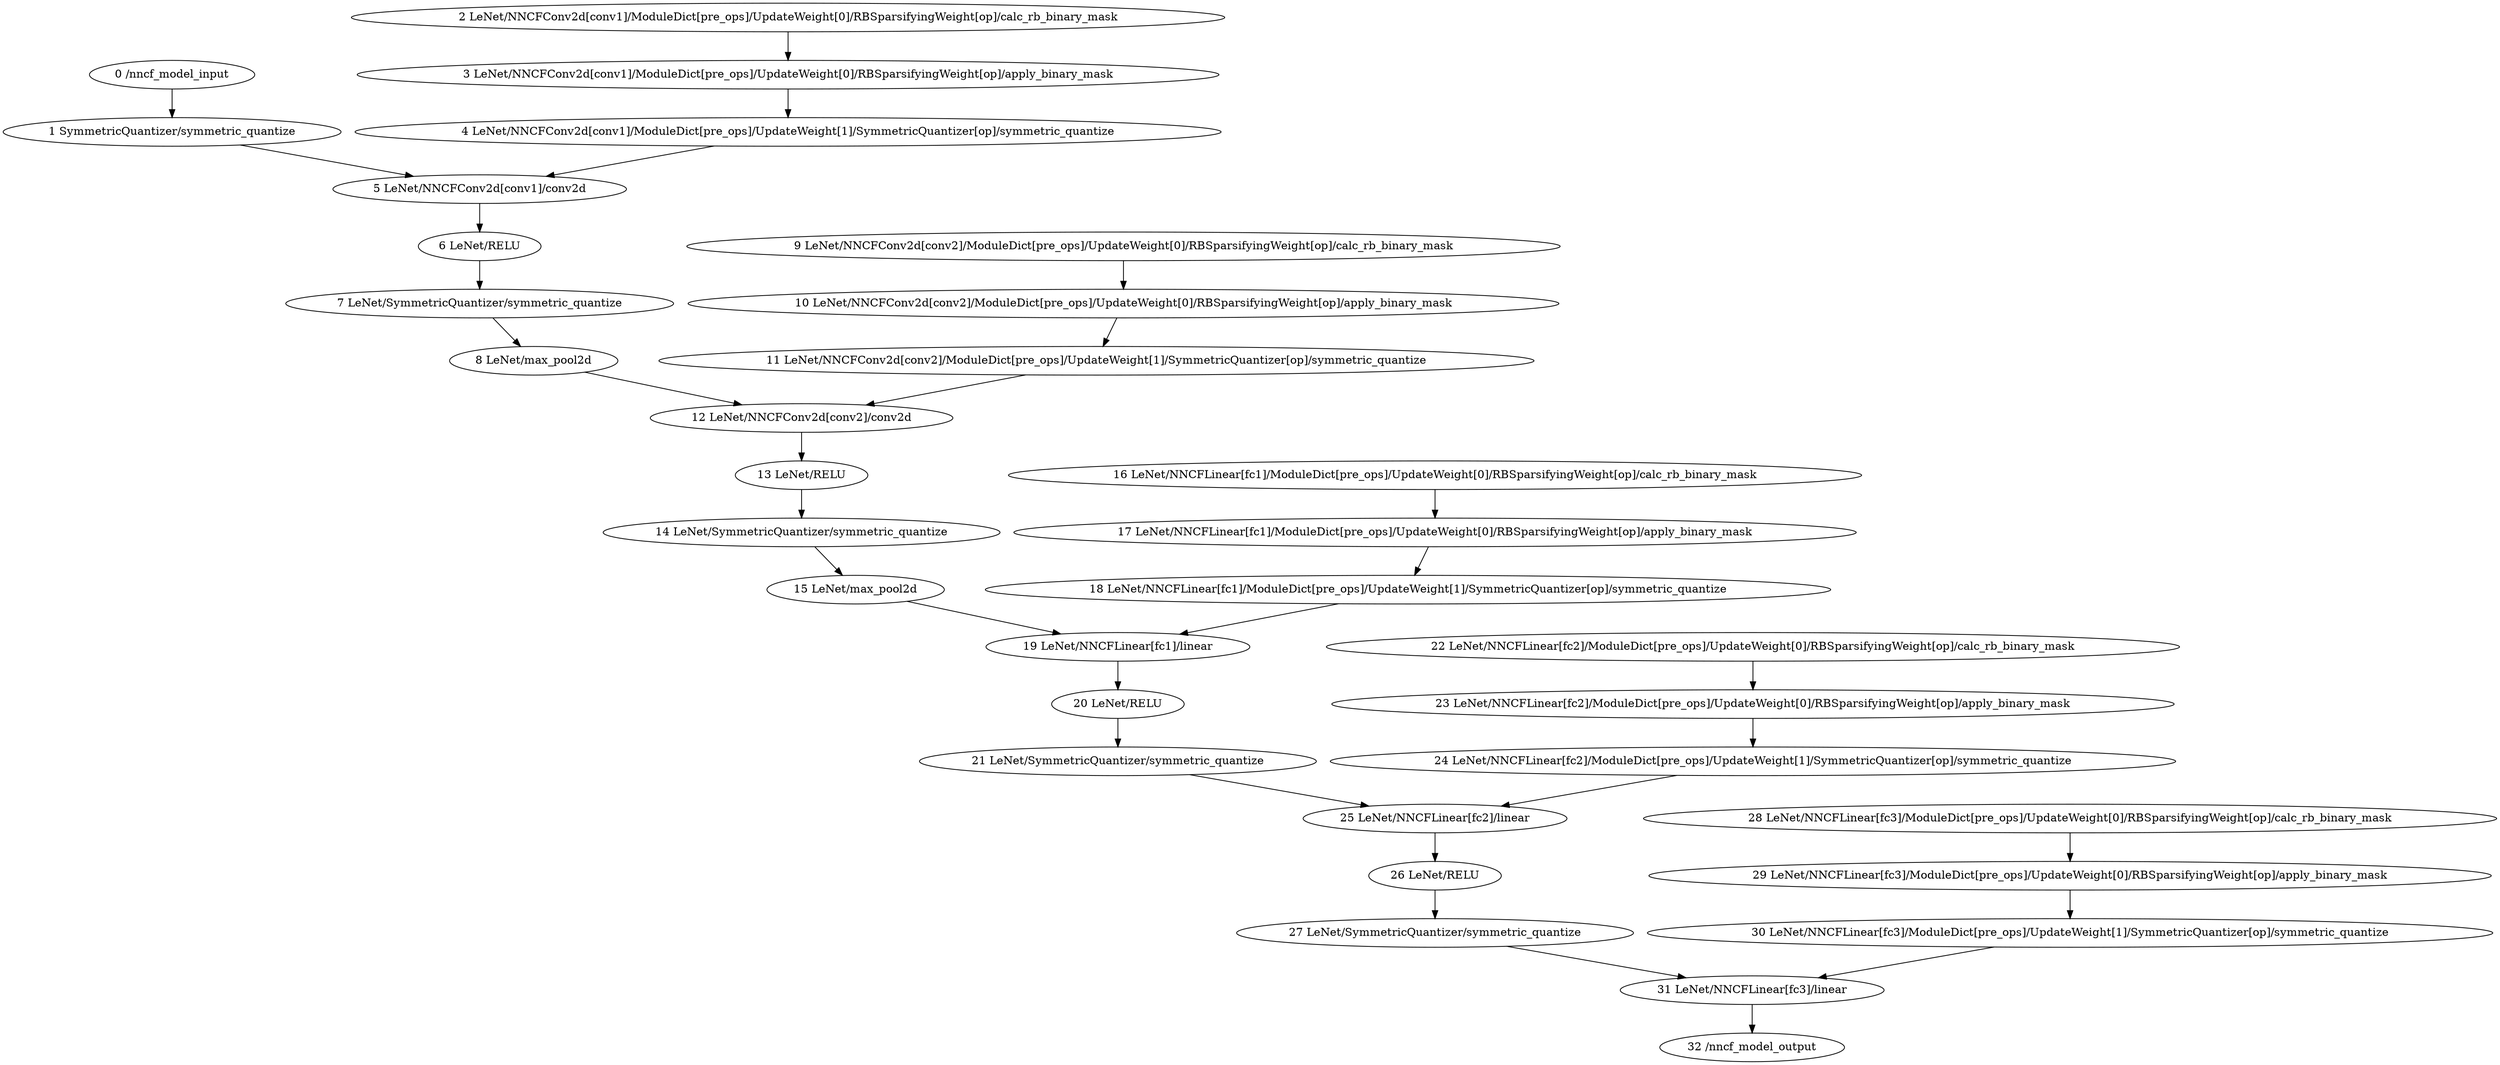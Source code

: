 strict digraph  {
"0 /nncf_model_input" [id=0, scope="", type=nncf_model_input];
"1 SymmetricQuantizer/symmetric_quantize" [id=1, scope=SymmetricQuantizer, type=symmetric_quantize];
"2 LeNet/NNCFConv2d[conv1]/ModuleDict[pre_ops]/UpdateWeight[0]/RBSparsifyingWeight[op]/calc_rb_binary_mask" [id=2, scope="LeNet/NNCFConv2d[conv1]/ModuleDict[pre_ops]/UpdateWeight[0]/RBSparsifyingWeight[op]", type=calc_rb_binary_mask];
"3 LeNet/NNCFConv2d[conv1]/ModuleDict[pre_ops]/UpdateWeight[0]/RBSparsifyingWeight[op]/apply_binary_mask" [id=3, scope="LeNet/NNCFConv2d[conv1]/ModuleDict[pre_ops]/UpdateWeight[0]/RBSparsifyingWeight[op]", type=apply_binary_mask];
"4 LeNet/NNCFConv2d[conv1]/ModuleDict[pre_ops]/UpdateWeight[1]/SymmetricQuantizer[op]/symmetric_quantize" [id=4, scope="LeNet/NNCFConv2d[conv1]/ModuleDict[pre_ops]/UpdateWeight[1]/SymmetricQuantizer[op]", type=symmetric_quantize];
"5 LeNet/NNCFConv2d[conv1]/conv2d" [id=5, scope="LeNet/NNCFConv2d[conv1]", type=conv2d];
"6 LeNet/RELU" [id=6, scope=LeNet, type=RELU];
"7 LeNet/SymmetricQuantizer/symmetric_quantize" [id=7, scope="LeNet/SymmetricQuantizer", type=symmetric_quantize];
"8 LeNet/max_pool2d" [id=8, scope=LeNet, type=max_pool2d];
"9 LeNet/NNCFConv2d[conv2]/ModuleDict[pre_ops]/UpdateWeight[0]/RBSparsifyingWeight[op]/calc_rb_binary_mask" [id=9, scope="LeNet/NNCFConv2d[conv2]/ModuleDict[pre_ops]/UpdateWeight[0]/RBSparsifyingWeight[op]", type=calc_rb_binary_mask];
"10 LeNet/NNCFConv2d[conv2]/ModuleDict[pre_ops]/UpdateWeight[0]/RBSparsifyingWeight[op]/apply_binary_mask" [id=10, scope="LeNet/NNCFConv2d[conv2]/ModuleDict[pre_ops]/UpdateWeight[0]/RBSparsifyingWeight[op]", type=apply_binary_mask];
"11 LeNet/NNCFConv2d[conv2]/ModuleDict[pre_ops]/UpdateWeight[1]/SymmetricQuantizer[op]/symmetric_quantize" [id=11, scope="LeNet/NNCFConv2d[conv2]/ModuleDict[pre_ops]/UpdateWeight[1]/SymmetricQuantizer[op]", type=symmetric_quantize];
"12 LeNet/NNCFConv2d[conv2]/conv2d" [id=12, scope="LeNet/NNCFConv2d[conv2]", type=conv2d];
"13 LeNet/RELU" [id=13, scope=LeNet, type=RELU];
"14 LeNet/SymmetricQuantizer/symmetric_quantize" [id=14, scope="LeNet/SymmetricQuantizer", type=symmetric_quantize];
"15 LeNet/max_pool2d" [id=15, scope=LeNet, type=max_pool2d];
"16 LeNet/NNCFLinear[fc1]/ModuleDict[pre_ops]/UpdateWeight[0]/RBSparsifyingWeight[op]/calc_rb_binary_mask" [id=16, scope="LeNet/NNCFLinear[fc1]/ModuleDict[pre_ops]/UpdateWeight[0]/RBSparsifyingWeight[op]", type=calc_rb_binary_mask];
"17 LeNet/NNCFLinear[fc1]/ModuleDict[pre_ops]/UpdateWeight[0]/RBSparsifyingWeight[op]/apply_binary_mask" [id=17, scope="LeNet/NNCFLinear[fc1]/ModuleDict[pre_ops]/UpdateWeight[0]/RBSparsifyingWeight[op]", type=apply_binary_mask];
"18 LeNet/NNCFLinear[fc1]/ModuleDict[pre_ops]/UpdateWeight[1]/SymmetricQuantizer[op]/symmetric_quantize" [id=18, scope="LeNet/NNCFLinear[fc1]/ModuleDict[pre_ops]/UpdateWeight[1]/SymmetricQuantizer[op]", type=symmetric_quantize];
"19 LeNet/NNCFLinear[fc1]/linear" [id=19, scope="LeNet/NNCFLinear[fc1]", type=linear];
"20 LeNet/RELU" [id=20, scope=LeNet, type=RELU];
"21 LeNet/SymmetricQuantizer/symmetric_quantize" [id=21, scope="LeNet/SymmetricQuantizer", type=symmetric_quantize];
"22 LeNet/NNCFLinear[fc2]/ModuleDict[pre_ops]/UpdateWeight[0]/RBSparsifyingWeight[op]/calc_rb_binary_mask" [id=22, scope="LeNet/NNCFLinear[fc2]/ModuleDict[pre_ops]/UpdateWeight[0]/RBSparsifyingWeight[op]", type=calc_rb_binary_mask];
"23 LeNet/NNCFLinear[fc2]/ModuleDict[pre_ops]/UpdateWeight[0]/RBSparsifyingWeight[op]/apply_binary_mask" [id=23, scope="LeNet/NNCFLinear[fc2]/ModuleDict[pre_ops]/UpdateWeight[0]/RBSparsifyingWeight[op]", type=apply_binary_mask];
"24 LeNet/NNCFLinear[fc2]/ModuleDict[pre_ops]/UpdateWeight[1]/SymmetricQuantizer[op]/symmetric_quantize" [id=24, scope="LeNet/NNCFLinear[fc2]/ModuleDict[pre_ops]/UpdateWeight[1]/SymmetricQuantizer[op]", type=symmetric_quantize];
"25 LeNet/NNCFLinear[fc2]/linear" [id=25, scope="LeNet/NNCFLinear[fc2]", type=linear];
"26 LeNet/RELU" [id=26, scope=LeNet, type=RELU];
"27 LeNet/SymmetricQuantizer/symmetric_quantize" [id=27, scope="LeNet/SymmetricQuantizer", type=symmetric_quantize];
"28 LeNet/NNCFLinear[fc3]/ModuleDict[pre_ops]/UpdateWeight[0]/RBSparsifyingWeight[op]/calc_rb_binary_mask" [id=28, scope="LeNet/NNCFLinear[fc3]/ModuleDict[pre_ops]/UpdateWeight[0]/RBSparsifyingWeight[op]", type=calc_rb_binary_mask];
"29 LeNet/NNCFLinear[fc3]/ModuleDict[pre_ops]/UpdateWeight[0]/RBSparsifyingWeight[op]/apply_binary_mask" [id=29, scope="LeNet/NNCFLinear[fc3]/ModuleDict[pre_ops]/UpdateWeight[0]/RBSparsifyingWeight[op]", type=apply_binary_mask];
"30 LeNet/NNCFLinear[fc3]/ModuleDict[pre_ops]/UpdateWeight[1]/SymmetricQuantizer[op]/symmetric_quantize" [id=30, scope="LeNet/NNCFLinear[fc3]/ModuleDict[pre_ops]/UpdateWeight[1]/SymmetricQuantizer[op]", type=symmetric_quantize];
"31 LeNet/NNCFLinear[fc3]/linear" [id=31, scope="LeNet/NNCFLinear[fc3]", type=linear];
"32 /nncf_model_output" [id=32, scope="", type=nncf_model_output];
"0 /nncf_model_input" -> "1 SymmetricQuantizer/symmetric_quantize";
"1 SymmetricQuantizer/symmetric_quantize" -> "5 LeNet/NNCFConv2d[conv1]/conv2d";
"2 LeNet/NNCFConv2d[conv1]/ModuleDict[pre_ops]/UpdateWeight[0]/RBSparsifyingWeight[op]/calc_rb_binary_mask" -> "3 LeNet/NNCFConv2d[conv1]/ModuleDict[pre_ops]/UpdateWeight[0]/RBSparsifyingWeight[op]/apply_binary_mask";
"3 LeNet/NNCFConv2d[conv1]/ModuleDict[pre_ops]/UpdateWeight[0]/RBSparsifyingWeight[op]/apply_binary_mask" -> "4 LeNet/NNCFConv2d[conv1]/ModuleDict[pre_ops]/UpdateWeight[1]/SymmetricQuantizer[op]/symmetric_quantize";
"4 LeNet/NNCFConv2d[conv1]/ModuleDict[pre_ops]/UpdateWeight[1]/SymmetricQuantizer[op]/symmetric_quantize" -> "5 LeNet/NNCFConv2d[conv1]/conv2d";
"5 LeNet/NNCFConv2d[conv1]/conv2d" -> "6 LeNet/RELU";
"6 LeNet/RELU" -> "7 LeNet/SymmetricQuantizer/symmetric_quantize";
"7 LeNet/SymmetricQuantizer/symmetric_quantize" -> "8 LeNet/max_pool2d";
"8 LeNet/max_pool2d" -> "12 LeNet/NNCFConv2d[conv2]/conv2d";
"9 LeNet/NNCFConv2d[conv2]/ModuleDict[pre_ops]/UpdateWeight[0]/RBSparsifyingWeight[op]/calc_rb_binary_mask" -> "10 LeNet/NNCFConv2d[conv2]/ModuleDict[pre_ops]/UpdateWeight[0]/RBSparsifyingWeight[op]/apply_binary_mask";
"10 LeNet/NNCFConv2d[conv2]/ModuleDict[pre_ops]/UpdateWeight[0]/RBSparsifyingWeight[op]/apply_binary_mask" -> "11 LeNet/NNCFConv2d[conv2]/ModuleDict[pre_ops]/UpdateWeight[1]/SymmetricQuantizer[op]/symmetric_quantize";
"11 LeNet/NNCFConv2d[conv2]/ModuleDict[pre_ops]/UpdateWeight[1]/SymmetricQuantizer[op]/symmetric_quantize" -> "12 LeNet/NNCFConv2d[conv2]/conv2d";
"12 LeNet/NNCFConv2d[conv2]/conv2d" -> "13 LeNet/RELU";
"13 LeNet/RELU" -> "14 LeNet/SymmetricQuantizer/symmetric_quantize";
"14 LeNet/SymmetricQuantizer/symmetric_quantize" -> "15 LeNet/max_pool2d";
"15 LeNet/max_pool2d" -> "19 LeNet/NNCFLinear[fc1]/linear";
"16 LeNet/NNCFLinear[fc1]/ModuleDict[pre_ops]/UpdateWeight[0]/RBSparsifyingWeight[op]/calc_rb_binary_mask" -> "17 LeNet/NNCFLinear[fc1]/ModuleDict[pre_ops]/UpdateWeight[0]/RBSparsifyingWeight[op]/apply_binary_mask";
"17 LeNet/NNCFLinear[fc1]/ModuleDict[pre_ops]/UpdateWeight[0]/RBSparsifyingWeight[op]/apply_binary_mask" -> "18 LeNet/NNCFLinear[fc1]/ModuleDict[pre_ops]/UpdateWeight[1]/SymmetricQuantizer[op]/symmetric_quantize";
"18 LeNet/NNCFLinear[fc1]/ModuleDict[pre_ops]/UpdateWeight[1]/SymmetricQuantizer[op]/symmetric_quantize" -> "19 LeNet/NNCFLinear[fc1]/linear";
"19 LeNet/NNCFLinear[fc1]/linear" -> "20 LeNet/RELU";
"20 LeNet/RELU" -> "21 LeNet/SymmetricQuantizer/symmetric_quantize";
"21 LeNet/SymmetricQuantizer/symmetric_quantize" -> "25 LeNet/NNCFLinear[fc2]/linear";
"22 LeNet/NNCFLinear[fc2]/ModuleDict[pre_ops]/UpdateWeight[0]/RBSparsifyingWeight[op]/calc_rb_binary_mask" -> "23 LeNet/NNCFLinear[fc2]/ModuleDict[pre_ops]/UpdateWeight[0]/RBSparsifyingWeight[op]/apply_binary_mask";
"23 LeNet/NNCFLinear[fc2]/ModuleDict[pre_ops]/UpdateWeight[0]/RBSparsifyingWeight[op]/apply_binary_mask" -> "24 LeNet/NNCFLinear[fc2]/ModuleDict[pre_ops]/UpdateWeight[1]/SymmetricQuantizer[op]/symmetric_quantize";
"24 LeNet/NNCFLinear[fc2]/ModuleDict[pre_ops]/UpdateWeight[1]/SymmetricQuantizer[op]/symmetric_quantize" -> "25 LeNet/NNCFLinear[fc2]/linear";
"25 LeNet/NNCFLinear[fc2]/linear" -> "26 LeNet/RELU";
"26 LeNet/RELU" -> "27 LeNet/SymmetricQuantizer/symmetric_quantize";
"27 LeNet/SymmetricQuantizer/symmetric_quantize" -> "31 LeNet/NNCFLinear[fc3]/linear";
"28 LeNet/NNCFLinear[fc3]/ModuleDict[pre_ops]/UpdateWeight[0]/RBSparsifyingWeight[op]/calc_rb_binary_mask" -> "29 LeNet/NNCFLinear[fc3]/ModuleDict[pre_ops]/UpdateWeight[0]/RBSparsifyingWeight[op]/apply_binary_mask";
"29 LeNet/NNCFLinear[fc3]/ModuleDict[pre_ops]/UpdateWeight[0]/RBSparsifyingWeight[op]/apply_binary_mask" -> "30 LeNet/NNCFLinear[fc3]/ModuleDict[pre_ops]/UpdateWeight[1]/SymmetricQuantizer[op]/symmetric_quantize";
"30 LeNet/NNCFLinear[fc3]/ModuleDict[pre_ops]/UpdateWeight[1]/SymmetricQuantizer[op]/symmetric_quantize" -> "31 LeNet/NNCFLinear[fc3]/linear";
"31 LeNet/NNCFLinear[fc3]/linear" -> "32 /nncf_model_output";
}
